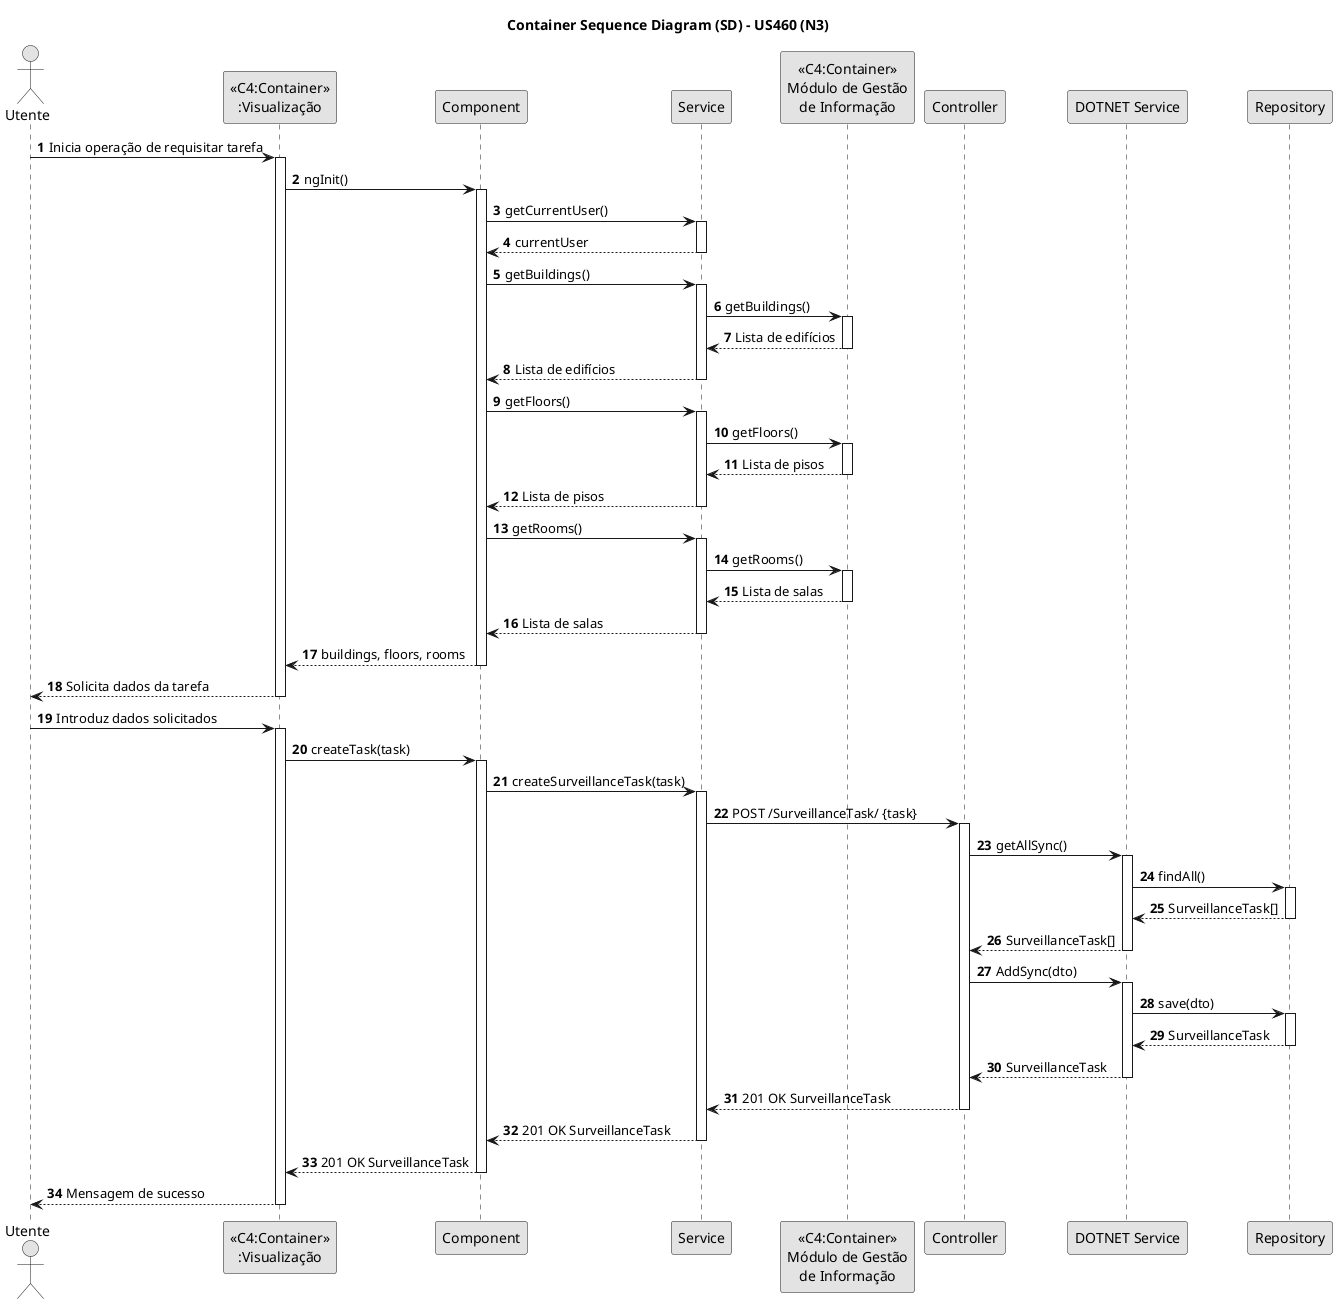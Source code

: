 @startuml
skinparam monochrome true
skinparam packageStyle rectangle
skinparam shadowing false

title Container Sequence Diagram (SD) - US460 (N3)

autonumber

actor "Utente"

"Utente" -> "<<C4:Container>>\n:Visualização": Inicia operação de requisitar tarefa
activate "<<C4:Container>>\n:Visualização"
"<<C4:Container>>\n:Visualização" -> Component: ngInit()
activate Component
Component -> Service: getCurrentUser()
activate Service
Service --> Component : currentUser
deactivate Service
Component -> Service: getBuildings()
activate Service
Service -> "<<C4:Container>>\nMódulo de Gestão\nde Informação" : getBuildings()
activate "<<C4:Container>>\nMódulo de Gestão\nde Informação"
"<<C4:Container>>\nMódulo de Gestão\nde Informação" --> Service : Lista de edifícios
deactivate "<<C4:Container>>\nMódulo de Gestão\nde Informação"
Service --> Component : Lista de edifícios
deactivate Service
Component -> Service : getFloors()
activate Service
Service -> "<<C4:Container>>\nMódulo de Gestão\nde Informação" : getFloors()
activate "<<C4:Container>>\nMódulo de Gestão\nde Informação"
"<<C4:Container>>\nMódulo de Gestão\nde Informação" --> Service : Lista de pisos
deactivate "<<C4:Container>>\nMódulo de Gestão\nde Informação"
Service --> Component : Lista de pisos
deactivate Service
Component -> Service : getRooms()
activate Service

Service -> "<<C4:Container>>\nMódulo de Gestão\nde Informação" : getRooms()
activate "<<C4:Container>>\nMódulo de Gestão\nde Informação"

"<<C4:Container>>\nMódulo de Gestão\nde Informação" --> Service: Lista de salas
deactivate "<<C4:Container>>\nMódulo de Gestão\nde Informação"
Service --> Component: Lista de salas
deactivate Service
Component --> "<<C4:Container>>\n:Visualização" : buildings, floors, rooms
deactivate Component

"<<C4:Container>>\n:Visualização" --> "Utente": Solicita dados da tarefa
deactivate "<<C4:Container>>\n:Visualização"

"Utente" -> "<<C4:Container>>\n:Visualização": Introduz dados solicitados
activate "<<C4:Container>>\n:Visualização"
"<<C4:Container>>\n:Visualização" -> Component : createTask(task)
activate Component
Component -> Service : createSurveillanceTask(task)
activate Service
Service -> Controller : POST /SurveillanceTask/ {task}
activate Controller
Controller -> "DOTNET Service": getAllSync()
activate "DOTNET Service"
"DOTNET Service" -> Repository: findAll()
activate Repository
Repository --> "DOTNET Service": SurveillanceTask[]
deactivate Repository
"DOTNET Service" --> Controller: SurveillanceTask[]
deactivate "DOTNET Service"
Controller -> "DOTNET Service": AddSync(dto)
activate "DOTNET Service"
"DOTNET Service" -> Repository: save(dto)
activate Repository
Repository --> "DOTNET Service": SurveillanceTask
deactivate Repository
"DOTNET Service" --> Controller: SurveillanceTask
deactivate "DOTNET Service"
Controller --> Service: 201 OK SurveillanceTask
deactivate Controller
deactivate "<<C4:Container>>\nMódulo de Gestão\nde Informação"
Service --> Component: 201 OK SurveillanceTask
deactivate Service
Component --> "<<C4:Container>>\n:Visualização" : 201 OK SurveillanceTask
deactivate Component
deactivate "<<C4:Container>>\nMódulo de Gestão\nde Informação"
"Utente" <-- "<<C4:Container>>\n:Visualização": Mensagem de sucesso
deactivate "<<C4:Container>>\n:Visualização"

@enduml